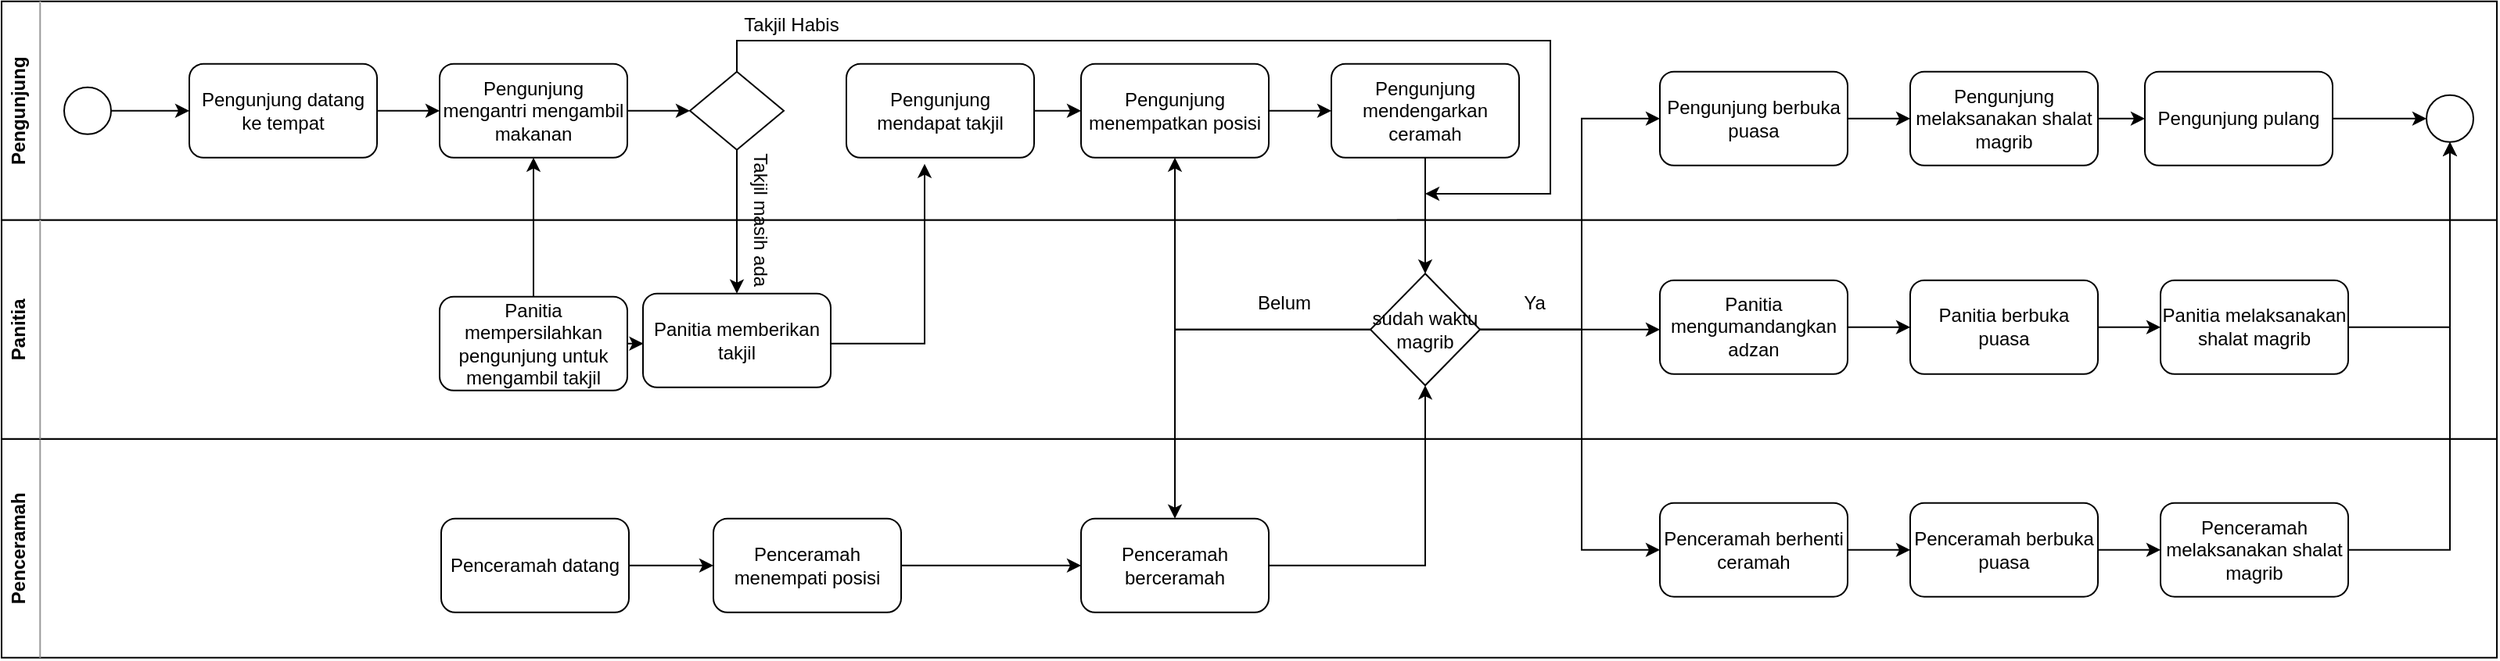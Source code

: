 <mxfile version="21.5.0" type="device">
  <diagram name="Page-1" id="LaGMuBxvzIStG8KD1v0D">
    <mxGraphModel dx="1388" dy="663" grid="1" gridSize="10" guides="1" tooltips="1" connect="1" arrows="1" fold="1" page="1" pageScale="1" pageWidth="2336" pageHeight="1654" math="0" shadow="0">
      <root>
        <mxCell id="0" />
        <mxCell id="1" parent="0" />
        <mxCell id="JTlZOYvgb3dsq-0hs6Nz-2" value="&lt;p style=&quot;margin:0px;margin-top:4px;text-align:center;&quot;&gt;&lt;b&gt;Penceramah&lt;/b&gt;&lt;/p&gt;&lt;hr size=&quot;1&quot;&gt;&lt;div style=&quot;height:2px;&quot;&gt;&lt;/div&gt;" style="verticalAlign=top;align=left;overflow=fill;fontSize=12;fontFamily=Helvetica;html=1;whiteSpace=wrap;rotation=-90;movable=1;resizable=1;rotatable=1;deletable=1;editable=1;locked=0;connectable=1;container=0;" parent="1" vertex="1">
          <mxGeometry x="937.51" y="169.37" width="140" height="1595" as="geometry" />
        </mxCell>
        <mxCell id="FnQ9L9gUcoNduu-kVSKW-1" value="&lt;p style=&quot;margin:0px;margin-top:4px;text-align:center;&quot;&gt;&lt;b&gt;Pengunjung&lt;/b&gt;&lt;/p&gt;&lt;hr size=&quot;1&quot;&gt;&lt;div style=&quot;height:2px;&quot;&gt;&lt;/div&gt;" style="verticalAlign=top;align=left;overflow=fill;fontSize=12;fontFamily=Helvetica;html=1;whiteSpace=wrap;rotation=-90;movable=1;resizable=1;rotatable=1;deletable=1;editable=1;locked=0;connectable=1;container=0;" parent="1" vertex="1">
          <mxGeometry x="937.51" y="-110.63" width="140" height="1595" as="geometry" />
        </mxCell>
        <mxCell id="FnQ9L9gUcoNduu-kVSKW-186" value="" style="edgeStyle=orthogonalEdgeStyle;rounded=0;orthogonalLoop=1;jettySize=auto;html=1;" parent="1" edge="1">
          <mxGeometry relative="1" as="geometry">
            <mxPoint x="1101.901" y="756.865" as="sourcePoint" />
            <mxPoint x="1120.013" y="791.124" as="targetPoint" />
          </mxGeometry>
        </mxCell>
        <mxCell id="FnQ9L9gUcoNduu-kVSKW-2" value="&lt;p style=&quot;margin:0px;margin-top:4px;text-align:center;&quot;&gt;&lt;b&gt;Panitia&lt;/b&gt;&lt;/p&gt;&lt;hr size=&quot;1&quot;&gt;&lt;div style=&quot;height:2px;&quot;&gt;&lt;/div&gt;" style="verticalAlign=top;align=left;overflow=fill;fontSize=12;fontFamily=Helvetica;html=1;whiteSpace=wrap;rotation=-90;movable=1;resizable=1;rotatable=1;deletable=1;editable=1;locked=0;connectable=1;container=0;" parent="1" vertex="1">
          <mxGeometry x="937.51" y="29.37" width="140" height="1595" as="geometry" />
        </mxCell>
        <mxCell id="FnQ9L9gUcoNduu-kVSKW-12" value="" style="ellipse;whiteSpace=wrap;html=1;aspect=fixed;" parent="1" vertex="1">
          <mxGeometry x="250" y="671.87" width="30" height="30" as="geometry" />
        </mxCell>
        <mxCell id="iLZgNApLx-r8hV63-EbR-1" value="" style="edgeStyle=orthogonalEdgeStyle;rounded=0;orthogonalLoop=1;jettySize=auto;html=1;entryX=0.002;entryY=0.534;entryDx=0;entryDy=0;entryPerimeter=0;" parent="1" source="FnQ9L9gUcoNduu-kVSKW-15" target="FnQ9L9gUcoNduu-kVSKW-37" edge="1">
          <mxGeometry relative="1" as="geometry">
            <Array as="points" />
          </mxGeometry>
        </mxCell>
        <mxCell id="FnQ9L9gUcoNduu-kVSKW-15" value="Panitia mempersilahkan pengunjung untuk mengambil takjil" style="rounded=1;whiteSpace=wrap;html=1;" parent="1" vertex="1">
          <mxGeometry x="490" y="805.87" width="120" height="60" as="geometry" />
        </mxCell>
        <mxCell id="FnQ9L9gUcoNduu-kVSKW-28" value="Pengunjung mengantri mengambil makanan" style="rounded=1;whiteSpace=wrap;html=1;" parent="1" vertex="1">
          <mxGeometry x="490" y="656.87" width="120" height="60" as="geometry" />
        </mxCell>
        <mxCell id="FnQ9L9gUcoNduu-kVSKW-32" value="" style="edgeStyle=orthogonalEdgeStyle;rounded=0;orthogonalLoop=1;jettySize=auto;html=1;" parent="1" source="FnQ9L9gUcoNduu-kVSKW-15" target="FnQ9L9gUcoNduu-kVSKW-28" edge="1">
          <mxGeometry relative="1" as="geometry" />
        </mxCell>
        <mxCell id="FnQ9L9gUcoNduu-kVSKW-33" value="" style="edgeStyle=orthogonalEdgeStyle;rounded=0;orthogonalLoop=1;jettySize=auto;html=1;" parent="1" source="FnQ9L9gUcoNduu-kVSKW-30" target="FnQ9L9gUcoNduu-kVSKW-28" edge="1">
          <mxGeometry relative="1" as="geometry" />
        </mxCell>
        <mxCell id="FnQ9L9gUcoNduu-kVSKW-30" value="Pengunjung datang ke tempat" style="rounded=1;whiteSpace=wrap;html=1;" parent="1" vertex="1">
          <mxGeometry x="330" y="656.87" width="120" height="60" as="geometry" />
        </mxCell>
        <mxCell id="FnQ9L9gUcoNduu-kVSKW-31" value="" style="edgeStyle=orthogonalEdgeStyle;rounded=0;orthogonalLoop=1;jettySize=auto;html=1;" parent="1" source="FnQ9L9gUcoNduu-kVSKW-12" target="FnQ9L9gUcoNduu-kVSKW-30" edge="1">
          <mxGeometry relative="1" as="geometry" />
        </mxCell>
        <mxCell id="FnQ9L9gUcoNduu-kVSKW-184" value="" style="edgeStyle=orthogonalEdgeStyle;rounded=0;orthogonalLoop=1;jettySize=auto;html=1;" parent="1" source="FnQ9L9gUcoNduu-kVSKW-34" edge="1">
          <mxGeometry relative="1" as="geometry">
            <mxPoint x="1120" y="740" as="targetPoint" />
            <Array as="points">
              <mxPoint x="680" y="642" />
              <mxPoint x="1200" y="642" />
              <mxPoint x="1200" y="740" />
              <mxPoint x="1130" y="740" />
            </Array>
          </mxGeometry>
        </mxCell>
        <mxCell id="FnQ9L9gUcoNduu-kVSKW-34" value="" style="rhombus;whiteSpace=wrap;html=1;" parent="1" vertex="1">
          <mxGeometry x="650" y="661.87" width="60" height="50" as="geometry" />
        </mxCell>
        <mxCell id="FnQ9L9gUcoNduu-kVSKW-35" value="" style="edgeStyle=orthogonalEdgeStyle;rounded=0;orthogonalLoop=1;jettySize=auto;html=1;" parent="1" source="FnQ9L9gUcoNduu-kVSKW-28" target="FnQ9L9gUcoNduu-kVSKW-34" edge="1">
          <mxGeometry relative="1" as="geometry" />
        </mxCell>
        <mxCell id="FnQ9L9gUcoNduu-kVSKW-36" value="Pengunjung mendapat takjil" style="rounded=1;whiteSpace=wrap;html=1;" parent="1" vertex="1">
          <mxGeometry x="750" y="656.87" width="120" height="60" as="geometry" />
        </mxCell>
        <mxCell id="FnQ9L9gUcoNduu-kVSKW-37" value="Panitia memberikan takjil" style="rounded=1;whiteSpace=wrap;html=1;" parent="1" vertex="1">
          <mxGeometry x="620" y="803.87" width="120" height="60" as="geometry" />
        </mxCell>
        <mxCell id="FnQ9L9gUcoNduu-kVSKW-38" value="" style="edgeStyle=orthogonalEdgeStyle;rounded=0;orthogonalLoop=1;jettySize=auto;html=1;" parent="1" source="FnQ9L9gUcoNduu-kVSKW-34" target="FnQ9L9gUcoNduu-kVSKW-37" edge="1">
          <mxGeometry relative="1" as="geometry" />
        </mxCell>
        <mxCell id="FnQ9L9gUcoNduu-kVSKW-40" value="" style="edgeStyle=orthogonalEdgeStyle;rounded=0;orthogonalLoop=1;jettySize=auto;html=1;" parent="1" edge="1">
          <mxGeometry relative="1" as="geometry">
            <mxPoint x="740" y="835.87" as="sourcePoint" />
            <mxPoint x="800" y="720.87" as="targetPoint" />
            <Array as="points">
              <mxPoint x="800" y="835.87" />
            </Array>
          </mxGeometry>
        </mxCell>
        <mxCell id="FnQ9L9gUcoNduu-kVSKW-41" value="Takjil masih ada" style="text;html=1;strokeColor=none;fillColor=none;align=center;verticalAlign=middle;whiteSpace=wrap;rounded=0;rotation=90;" parent="1" vertex="1">
          <mxGeometry x="650" y="741.87" width="90" height="30" as="geometry" />
        </mxCell>
        <mxCell id="FnQ9L9gUcoNduu-kVSKW-42" value="Penceramah datang" style="rounded=1;whiteSpace=wrap;html=1;" parent="1" vertex="1">
          <mxGeometry x="491" y="947.87" width="120" height="60" as="geometry" />
        </mxCell>
        <mxCell id="FnQ9L9gUcoNduu-kVSKW-90" value="" style="edgeStyle=orthogonalEdgeStyle;rounded=0;orthogonalLoop=1;jettySize=auto;html=1;" parent="1" source="FnQ9L9gUcoNduu-kVSKW-43" target="FnQ9L9gUcoNduu-kVSKW-47" edge="1">
          <mxGeometry relative="1" as="geometry" />
        </mxCell>
        <mxCell id="FnQ9L9gUcoNduu-kVSKW-43" value="Pengunjung menempatkan posisi" style="rounded=1;whiteSpace=wrap;html=1;" parent="1" vertex="1">
          <mxGeometry x="900" y="656.87" width="120" height="60" as="geometry" />
        </mxCell>
        <mxCell id="FnQ9L9gUcoNduu-kVSKW-44" value="" style="edgeStyle=orthogonalEdgeStyle;rounded=0;orthogonalLoop=1;jettySize=auto;html=1;" parent="1" source="FnQ9L9gUcoNduu-kVSKW-36" target="FnQ9L9gUcoNduu-kVSKW-43" edge="1">
          <mxGeometry relative="1" as="geometry" />
        </mxCell>
        <mxCell id="FnQ9L9gUcoNduu-kVSKW-45" value="Penceramah menempati posisi" style="rounded=1;whiteSpace=wrap;html=1;" parent="1" vertex="1">
          <mxGeometry x="665" y="947.87" width="120" height="60" as="geometry" />
        </mxCell>
        <mxCell id="FnQ9L9gUcoNduu-kVSKW-46" value="" style="edgeStyle=orthogonalEdgeStyle;rounded=0;orthogonalLoop=1;jettySize=auto;html=1;" parent="1" source="FnQ9L9gUcoNduu-kVSKW-42" target="FnQ9L9gUcoNduu-kVSKW-45" edge="1">
          <mxGeometry relative="1" as="geometry" />
        </mxCell>
        <mxCell id="FnQ9L9gUcoNduu-kVSKW-92" value="" style="edgeStyle=orthogonalEdgeStyle;rounded=0;orthogonalLoop=1;jettySize=auto;html=1;" parent="1" source="FnQ9L9gUcoNduu-kVSKW-47" target="FnQ9L9gUcoNduu-kVSKW-91" edge="1">
          <mxGeometry relative="1" as="geometry" />
        </mxCell>
        <mxCell id="FnQ9L9gUcoNduu-kVSKW-47" value="Pengunjung mendengarkan ceramah" style="rounded=1;whiteSpace=wrap;html=1;" parent="1" vertex="1">
          <mxGeometry x="1060" y="656.87" width="120" height="60" as="geometry" />
        </mxCell>
        <mxCell id="FnQ9L9gUcoNduu-kVSKW-76" value="Penceramah berceramah" style="rounded=1;whiteSpace=wrap;html=1;" parent="1" vertex="1">
          <mxGeometry x="900" y="947.87" width="120" height="60" as="geometry" />
        </mxCell>
        <mxCell id="FnQ9L9gUcoNduu-kVSKW-77" value="" style="edgeStyle=orthogonalEdgeStyle;rounded=0;orthogonalLoop=1;jettySize=auto;html=1;" parent="1" source="FnQ9L9gUcoNduu-kVSKW-45" target="FnQ9L9gUcoNduu-kVSKW-76" edge="1">
          <mxGeometry relative="1" as="geometry" />
        </mxCell>
        <mxCell id="FnQ9L9gUcoNduu-kVSKW-87" value="Penceramah berhenti ceramah" style="rounded=1;whiteSpace=wrap;html=1;" parent="1" vertex="1">
          <mxGeometry x="1270" y="937.87" width="120" height="60" as="geometry" />
        </mxCell>
        <mxCell id="FnQ9L9gUcoNduu-kVSKW-98" style="edgeStyle=orthogonalEdgeStyle;rounded=0;orthogonalLoop=1;jettySize=auto;html=1;" parent="1" source="FnQ9L9gUcoNduu-kVSKW-91" edge="1">
          <mxGeometry relative="1" as="geometry">
            <mxPoint x="1270" y="691.87" as="targetPoint" />
            <Array as="points">
              <mxPoint x="1220" y="826.87" />
              <mxPoint x="1220" y="691.87" />
            </Array>
          </mxGeometry>
        </mxCell>
        <mxCell id="FnQ9L9gUcoNduu-kVSKW-99" style="edgeStyle=orthogonalEdgeStyle;rounded=0;orthogonalLoop=1;jettySize=auto;html=1;entryX=0;entryY=0.5;entryDx=0;entryDy=0;" parent="1" source="FnQ9L9gUcoNduu-kVSKW-91" target="FnQ9L9gUcoNduu-kVSKW-87" edge="1">
          <mxGeometry relative="1" as="geometry">
            <Array as="points">
              <mxPoint x="1220" y="826.87" />
              <mxPoint x="1220" y="967.87" />
            </Array>
          </mxGeometry>
        </mxCell>
        <mxCell id="FnQ9L9gUcoNduu-kVSKW-318" style="edgeStyle=orthogonalEdgeStyle;rounded=0;orthogonalLoop=1;jettySize=auto;html=1;entryX=0.5;entryY=0;entryDx=0;entryDy=0;" parent="1" source="FnQ9L9gUcoNduu-kVSKW-91" target="FnQ9L9gUcoNduu-kVSKW-76" edge="1">
          <mxGeometry relative="1" as="geometry" />
        </mxCell>
        <mxCell id="FnQ9L9gUcoNduu-kVSKW-319" style="edgeStyle=orthogonalEdgeStyle;rounded=0;orthogonalLoop=1;jettySize=auto;html=1;exitX=0;exitY=0.5;exitDx=0;exitDy=0;entryX=0.5;entryY=1;entryDx=0;entryDy=0;" parent="1" source="FnQ9L9gUcoNduu-kVSKW-91" target="FnQ9L9gUcoNduu-kVSKW-43" edge="1">
          <mxGeometry relative="1" as="geometry" />
        </mxCell>
        <mxCell id="FnQ9L9gUcoNduu-kVSKW-91" value="sudah waktu magrib" style="rhombus;whiteSpace=wrap;html=1;" parent="1" vertex="1">
          <mxGeometry x="1085" y="791.12" width="70" height="71.5" as="geometry" />
        </mxCell>
        <mxCell id="FnQ9L9gUcoNduu-kVSKW-94" value="" style="edgeStyle=orthogonalEdgeStyle;rounded=0;orthogonalLoop=1;jettySize=auto;html=1;" parent="1" source="FnQ9L9gUcoNduu-kVSKW-76" target="FnQ9L9gUcoNduu-kVSKW-91" edge="1">
          <mxGeometry relative="1" as="geometry">
            <mxPoint x="1058.5" y="977.87" as="targetPoint" />
          </mxGeometry>
        </mxCell>
        <mxCell id="FnQ9L9gUcoNduu-kVSKW-86" value="Panitia mengumandangkan adzan" style="rounded=1;whiteSpace=wrap;html=1;" parent="1" vertex="1">
          <mxGeometry x="1270" y="795.37" width="120" height="60" as="geometry" />
        </mxCell>
        <mxCell id="FnQ9L9gUcoNduu-kVSKW-97" style="edgeStyle=orthogonalEdgeStyle;rounded=0;orthogonalLoop=1;jettySize=auto;html=1;" parent="1" source="FnQ9L9gUcoNduu-kVSKW-91" target="FnQ9L9gUcoNduu-kVSKW-86" edge="1">
          <mxGeometry relative="1" as="geometry">
            <Array as="points">
              <mxPoint x="1270" y="831.87" />
              <mxPoint x="1270" y="831.87" />
            </Array>
          </mxGeometry>
        </mxCell>
        <mxCell id="FnQ9L9gUcoNduu-kVSKW-188" value="" style="edgeStyle=orthogonalEdgeStyle;rounded=0;orthogonalLoop=1;jettySize=auto;html=1;" parent="1" source="FnQ9L9gUcoNduu-kVSKW-85" target="FnQ9L9gUcoNduu-kVSKW-187" edge="1">
          <mxGeometry relative="1" as="geometry" />
        </mxCell>
        <mxCell id="FnQ9L9gUcoNduu-kVSKW-85" value="Pengunjung berbuka puasa" style="rounded=1;whiteSpace=wrap;html=1;" parent="1" vertex="1">
          <mxGeometry x="1270" y="661.87" width="120" height="60" as="geometry" />
        </mxCell>
        <mxCell id="FnQ9L9gUcoNduu-kVSKW-194" value="" style="edgeStyle=orthogonalEdgeStyle;rounded=0;orthogonalLoop=1;jettySize=auto;html=1;" parent="1" source="FnQ9L9gUcoNduu-kVSKW-187" target="FnQ9L9gUcoNduu-kVSKW-193" edge="1">
          <mxGeometry relative="1" as="geometry" />
        </mxCell>
        <mxCell id="FnQ9L9gUcoNduu-kVSKW-187" value="Pengunjung melaksanakan shalat magrib" style="rounded=1;whiteSpace=wrap;html=1;" parent="1" vertex="1">
          <mxGeometry x="1430" y="661.87" width="120" height="60" as="geometry" />
        </mxCell>
        <mxCell id="FnQ9L9gUcoNduu-kVSKW-252" style="edgeStyle=orthogonalEdgeStyle;rounded=0;orthogonalLoop=1;jettySize=auto;html=1;" parent="1" source="FnQ9L9gUcoNduu-kVSKW-189" target="FnQ9L9gUcoNduu-kVSKW-248" edge="1">
          <mxGeometry relative="1" as="geometry" />
        </mxCell>
        <mxCell id="FnQ9L9gUcoNduu-kVSKW-189" value="Panitia melaksanakan shalat magrib" style="rounded=1;whiteSpace=wrap;html=1;" parent="1" vertex="1">
          <mxGeometry x="1590" y="795.37" width="120" height="60" as="geometry" />
        </mxCell>
        <mxCell id="FnQ9L9gUcoNduu-kVSKW-253" style="edgeStyle=orthogonalEdgeStyle;rounded=0;orthogonalLoop=1;jettySize=auto;html=1;entryX=0.5;entryY=1;entryDx=0;entryDy=0;" parent="1" source="FnQ9L9gUcoNduu-kVSKW-190" target="FnQ9L9gUcoNduu-kVSKW-248" edge="1">
          <mxGeometry relative="1" as="geometry" />
        </mxCell>
        <mxCell id="FnQ9L9gUcoNduu-kVSKW-190" value="Penceramah melaksanakan shalat magrib" style="rounded=1;whiteSpace=wrap;html=1;" parent="1" vertex="1">
          <mxGeometry x="1590" y="937.88" width="120" height="60" as="geometry" />
        </mxCell>
        <mxCell id="FnQ9L9gUcoNduu-kVSKW-249" value="" style="edgeStyle=orthogonalEdgeStyle;rounded=0;orthogonalLoop=1;jettySize=auto;html=1;" parent="1" source="FnQ9L9gUcoNduu-kVSKW-193" target="FnQ9L9gUcoNduu-kVSKW-248" edge="1">
          <mxGeometry relative="1" as="geometry" />
        </mxCell>
        <mxCell id="FnQ9L9gUcoNduu-kVSKW-193" value="Pengunjung pulang" style="rounded=1;whiteSpace=wrap;html=1;" parent="1" vertex="1">
          <mxGeometry x="1580" y="661.87" width="120" height="60" as="geometry" />
        </mxCell>
        <mxCell id="FnQ9L9gUcoNduu-kVSKW-248" value="" style="ellipse;whiteSpace=wrap;html=1;aspect=fixed;" parent="1" vertex="1">
          <mxGeometry x="1760" y="676.87" width="30" height="30" as="geometry" />
        </mxCell>
        <mxCell id="FnQ9L9gUcoNduu-kVSKW-320" value="Ya" style="text;html=1;strokeColor=none;fillColor=none;align=center;verticalAlign=middle;whiteSpace=wrap;rounded=0;" parent="1" vertex="1">
          <mxGeometry x="1160" y="795.37" width="60" height="30" as="geometry" />
        </mxCell>
        <mxCell id="FnQ9L9gUcoNduu-kVSKW-321" value="Belum" style="text;html=1;strokeColor=none;fillColor=none;align=center;verticalAlign=middle;whiteSpace=wrap;rounded=0;" parent="1" vertex="1">
          <mxGeometry x="1000" y="795.37" width="60" height="30" as="geometry" />
        </mxCell>
        <mxCell id="FnQ9L9gUcoNduu-kVSKW-254" value="Takjil Habis" style="text;html=1;strokeColor=none;fillColor=none;align=center;verticalAlign=middle;whiteSpace=wrap;rounded=0;" parent="1" vertex="1">
          <mxGeometry x="680" y="616.87" width="70" height="30" as="geometry" />
        </mxCell>
        <mxCell id="FnQ9L9gUcoNduu-kVSKW-191" value="" style="edgeStyle=orthogonalEdgeStyle;rounded=0;orthogonalLoop=1;jettySize=auto;html=1;" parent="1" source="FnQ9L9gUcoNduu-kVSKW-140" target="FnQ9L9gUcoNduu-kVSKW-189" edge="1">
          <mxGeometry relative="1" as="geometry" />
        </mxCell>
        <mxCell id="FnQ9L9gUcoNduu-kVSKW-140" value="Panitia berbuka puasa" style="rounded=1;whiteSpace=wrap;html=1;" parent="1" vertex="1">
          <mxGeometry x="1430" y="795.37" width="120" height="60" as="geometry" />
        </mxCell>
        <mxCell id="FnQ9L9gUcoNduu-kVSKW-141" value="" style="edgeStyle=orthogonalEdgeStyle;rounded=0;orthogonalLoop=1;jettySize=auto;html=1;" parent="1" source="FnQ9L9gUcoNduu-kVSKW-86" target="FnQ9L9gUcoNduu-kVSKW-140" edge="1">
          <mxGeometry relative="1" as="geometry" />
        </mxCell>
        <mxCell id="FnQ9L9gUcoNduu-kVSKW-192" value="" style="edgeStyle=orthogonalEdgeStyle;rounded=0;orthogonalLoop=1;jettySize=auto;html=1;" parent="1" source="FnQ9L9gUcoNduu-kVSKW-180" target="FnQ9L9gUcoNduu-kVSKW-190" edge="1">
          <mxGeometry relative="1" as="geometry" />
        </mxCell>
        <mxCell id="FnQ9L9gUcoNduu-kVSKW-180" value="Penceramah berbuka puasa" style="rounded=1;whiteSpace=wrap;html=1;" parent="1" vertex="1">
          <mxGeometry x="1430" y="937.87" width="120" height="60" as="geometry" />
        </mxCell>
        <mxCell id="FnQ9L9gUcoNduu-kVSKW-181" value="" style="edgeStyle=orthogonalEdgeStyle;rounded=0;orthogonalLoop=1;jettySize=auto;html=1;" parent="1" source="FnQ9L9gUcoNduu-kVSKW-87" target="FnQ9L9gUcoNduu-kVSKW-180" edge="1">
          <mxGeometry relative="1" as="geometry" />
        </mxCell>
      </root>
    </mxGraphModel>
  </diagram>
</mxfile>
